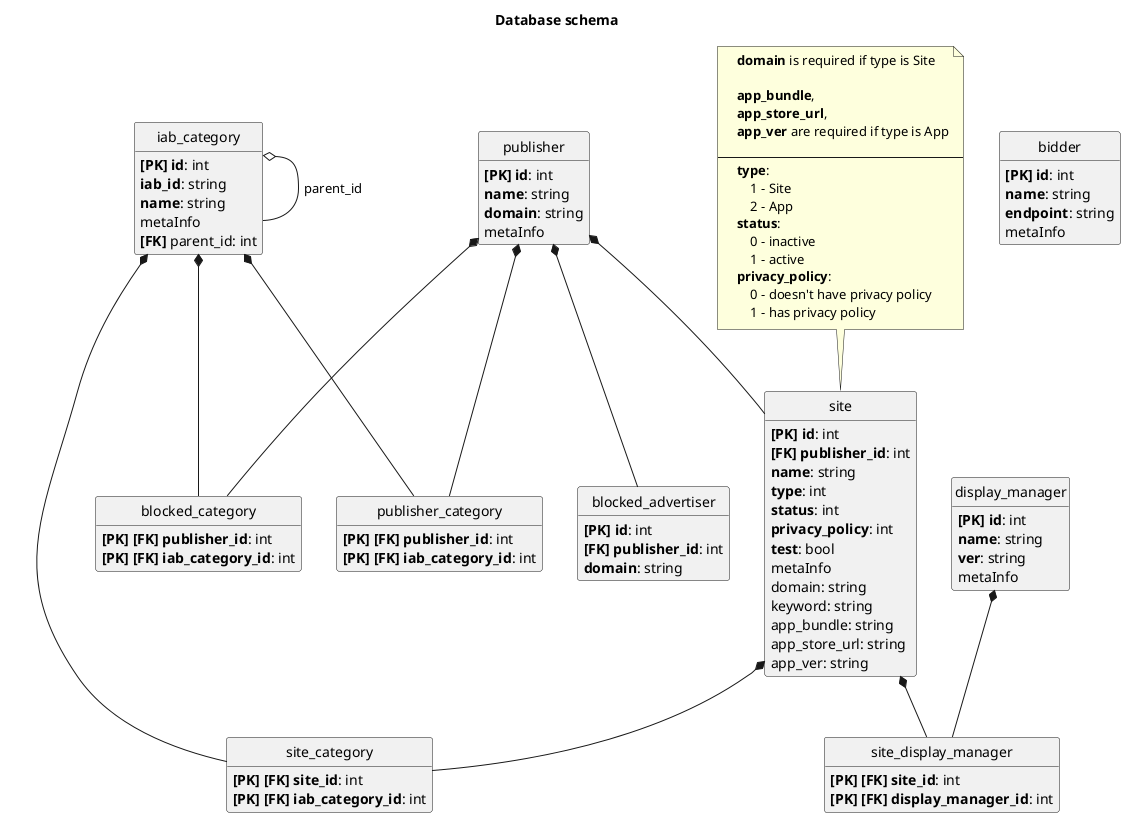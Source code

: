 @startuml
!define table(x) class x

!define req(x) <b>x</b>

!define primary_key(x) req([PK] x)
!define foreign_key(x) **[FK]** x
!define pf_key(x) primary_key(foreign_key(x))

!define composition(a,b,c) a *--b
!define aggregation(a,b,c) a o--b:c

!definelong metaInfo 
req(tsversion): long
req(deleted): boolean
!enddefinelong

hide methods
hide circle

title Database schema

table(publisher) {
    primary_key(id): int
    req(name): string
    req(domain): string
    metaInfo
}

table(blocked_advertiser) {
    primary_key(id): int
    req(foreign_key(publisher_id)): int
    req(domain): string
}
composition(publisher, blocked_advertiser, publisher_id)

table(blocked_category) {
    pf_key(publisher_id): int
    pf_key(iab_category_id): int
}
composition(iab_category, blocked_category, iab_category_id)
composition(publisher, blocked_category, publisher_id)

table(publisher_category) {
    pf_key(publisher_id): int
    pf_key(iab_category_id): int
}
composition(iab_category, publisher_category, iab_category_id)
composition(publisher, publisher_category, publisher_id)

table(iab_category) {
    primary_key(id): int
    req(iab_id): string
    req(name): string
    metaInfo
    foreign_key(parent_id): int
}
aggregation(iab_category, iab_category, parent_id)

table(site) {
    primary_key(id): int
    req(foreign_key(publisher_id)): int
    req(name): string
    req(type): int
    req(status): int
    req(privacy_policy): int
    req(test): bool
    metaInfo
    domain: string
    keyword: string
    app_bundle: string
    app_store_url: string
    app_ver: string
}
composition(publisher, site, publisher_id)
note top of site
    req(domain) is required if type is Site

    req(app_bundle),
    req(app_store_url),
    req(app_ver) are required if type is App

----
    req(type):
        1 - Site
        2 - App
    req(status):
        0 - inactive
        1 - active
    req(privacy_policy):
        0 - doesn't have privacy policy
        1 - has privacy policy
end note

table(site_category) {
    pf_key(site_id): int
    pf_key(iab_category_id): int
}
composition(site, site_category, site_id)
composition(iab_category, site_category, iab_category_id)

table(display_manager) {
    primary_key(id): int
    req(name): string
    req(ver): string
    metaInfo
}

table(site_display_manager) {
    pf_key(site_id): int
    pf_key(display_manager_id): int
}
composition(site, site_display_manager, site_id)
composition(display_manager, site_display_manager, display_manager_id)

table(bidder) {
    primary_key(id): int
    req(name): string
    req(endpoint): string
    metaInfo
}

@enduml
